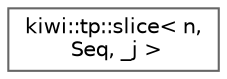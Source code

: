 digraph "Graphical Class Hierarchy"
{
 // LATEX_PDF_SIZE
  bgcolor="transparent";
  edge [fontname=Helvetica,fontsize=10,labelfontname=Helvetica,labelfontsize=10];
  node [fontname=Helvetica,fontsize=10,shape=box,height=0.2,width=0.4];
  rankdir="LR";
  Node0 [id="Node000000",label="kiwi::tp::slice\< n,\l Seq, _j \>",height=0.2,width=0.4,color="grey40", fillcolor="white", style="filled",URL="$structkiwi_1_1tp_1_1slice.html",tooltip=" "];
}
